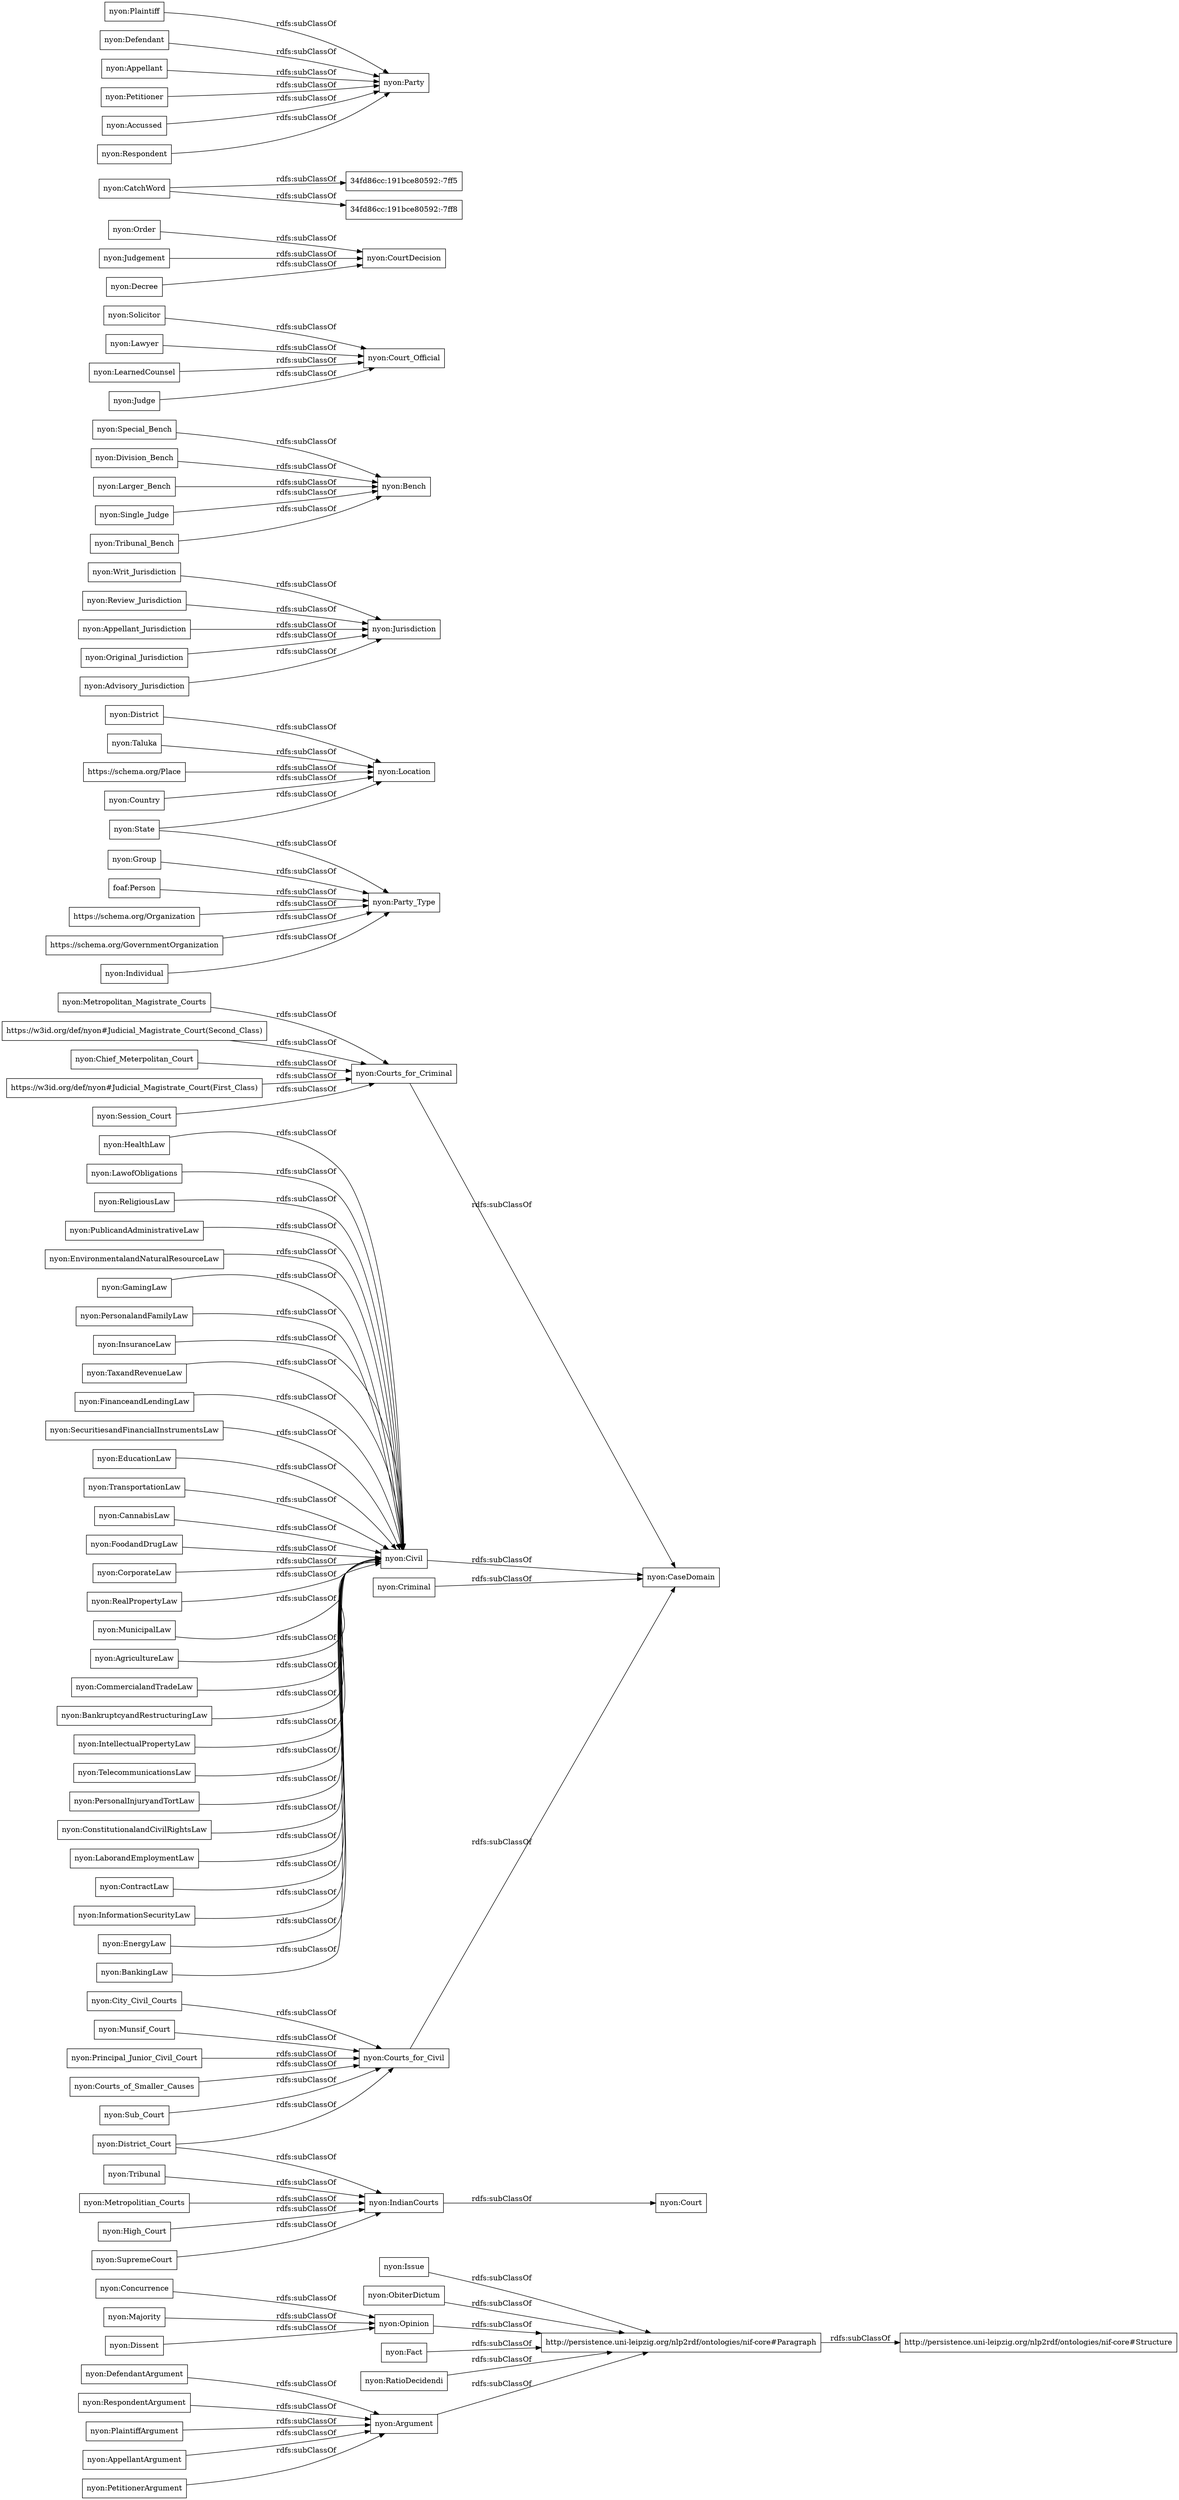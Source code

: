 digraph ar2dtool_diagram { 
rankdir=LR;
size="1000"
node [shape = rectangle, color="black"]; "nyon:Issue" "nyon:EducationLaw" "nyon:Group" "nyon:Writ_Jurisdiction" "nyon:Taluka" "nyon:TransportationLaw" "nyon:Civil" "nyon:Special_Bench" "nyon:Review_Jurisdiction" "nyon:Sub_Court" "nyon:Solicitor" "nyon:ObiterDictum" "nyon:CannabisLaw" "nyon:Order" "nyon:Lawyer" "nyon:Jurisdiction" "nyon:FoodandDrugLaw" "nyon:Appellant_Jurisdiction" "nyon:CorporateLaw" "https://schema.org/Place" "nyon:RealPropertyLaw" "nyon:Opinion" "nyon:MunicipalLaw" "nyon:Judgement" "nyon:CatchWord" "nyon:Plaintiff" "nyon:AgricultureLaw" "nyon:Court_Official" "nyon:CommercialandTradeLaw" "nyon:DefendantArgument" "nyon:Country" "nyon:Division_Bench" "foaf:Person" "http://persistence.uni-leipzig.org/nlp2rdf/ontologies/nif-core#Paragraph" "nyon:Party_Type" "nyon:IndianCourts" "nyon:Concurrence" "nyon:Fact" "nyon:SupremeCourt" "nyon:District_Court" "http://persistence.uni-leipzig.org/nlp2rdf/ontologies/nif-core#Structure" "nyon:RespondentArgument" "nyon:State" "nyon:Party" "nyon:Larger_Bench" "nyon:District" "nyon:BankruptcyandRestructuringLaw" "nyon:Majority" "nyon:City_Civil_Courts" "nyon:Single_Judge" "nyon:IntellectualPropertyLaw" "nyon:TelecommunicationsLaw" "https://w3id.org/def/nyon#Judicial_Magistrate_Court(Second_Class)" "nyon:PersonalInjuryandTortLaw" "nyon:Munsif_Court" "nyon:LearnedCounsel" "nyon:Principal_Junior_Civil_Court" "nyon:ConstitutionalandCivilRightsLaw" "nyon:CaseDomain" "nyon:LaborandEmploymentLaw" "nyon:Original_Jurisdiction" "nyon:Chief_Meterpolitan_Court" "nyon:ContractLaw" "https://w3id.org/def/nyon#Judicial_Magistrate_Court(First_Class)" "nyon:RatioDecidendi" "nyon:Defendant" "nyon:Criminal" "34fd86cc:191bce80592:-7ff5" "nyon:Tribunal" "nyon:Metropolitian_Courts" "nyon:InformationSecurityLaw" "nyon:Session_Court" "nyon:EnergyLaw" "nyon:Individual" "https://schema.org/Organization" "nyon:Appellant" "nyon:Advisory_Jurisdiction" "nyon:Court" "nyon:Bench" "34fd86cc:191bce80592:-7ff8" "nyon:Metropolitan_Magistrate_Courts" "nyon:BankingLaw" "nyon:High_Court" "nyon:Judge" "nyon:Petitioner" "nyon:Tribunal_Bench" "nyon:HealthLaw" "nyon:Dissent" "nyon:LawofObligations" "nyon:Argument" "nyon:ReligiousLaw" "nyon:PublicandAdministrativeLaw" "nyon:PlaintiffArgument" "nyon:EnvironmentalandNaturalResourceLaw" "nyon:Accussed" "nyon:AppellantArgument" "nyon:Location" "nyon:Courts_for_Civil" "nyon:Courts_of_Smaller_Causes" "nyon:GamingLaw" "nyon:PetitionerArgument" "nyon:PersonalandFamilyLaw" "https://schema.org/GovernmentOrganization" "nyon:Decree" "nyon:Courts_for_Criminal" "nyon:CourtDecision" "nyon:Respondent" "nyon:InsuranceLaw" "nyon:TaxandRevenueLaw" "nyon:FinanceandLendingLaw" "nyon:SecuritiesandFinancialInstrumentsLaw" ; /*classes style*/
	"nyon:Decree" -> "nyon:CourtDecision" [ label = "rdfs:subClassOf" ];
	"nyon:InsuranceLaw" -> "nyon:Civil" [ label = "rdfs:subClassOf" ];
	"nyon:Individual" -> "nyon:Party_Type" [ label = "rdfs:subClassOf" ];
	"https://schema.org/Place" -> "nyon:Location" [ label = "rdfs:subClassOf" ];
	"nyon:City_Civil_Courts" -> "nyon:Courts_for_Civil" [ label = "rdfs:subClassOf" ];
	"nyon:RatioDecidendi" -> "http://persistence.uni-leipzig.org/nlp2rdf/ontologies/nif-core#Paragraph" [ label = "rdfs:subClassOf" ];
	"nyon:Country" -> "nyon:Location" [ label = "rdfs:subClassOf" ];
	"nyon:Issue" -> "http://persistence.uni-leipzig.org/nlp2rdf/ontologies/nif-core#Paragraph" [ label = "rdfs:subClassOf" ];
	"nyon:Appellant" -> "nyon:Party" [ label = "rdfs:subClassOf" ];
	"nyon:TaxandRevenueLaw" -> "nyon:Civil" [ label = "rdfs:subClassOf" ];
	"nyon:PublicandAdministrativeLaw" -> "nyon:Civil" [ label = "rdfs:subClassOf" ];
	"nyon:AppellantArgument" -> "nyon:Argument" [ label = "rdfs:subClassOf" ];
	"nyon:State" -> "nyon:Party_Type" [ label = "rdfs:subClassOf" ];
	"nyon:State" -> "nyon:Location" [ label = "rdfs:subClassOf" ];
	"nyon:ReligiousLaw" -> "nyon:Civil" [ label = "rdfs:subClassOf" ];
	"nyon:ConstitutionalandCivilRightsLaw" -> "nyon:Civil" [ label = "rdfs:subClassOf" ];
	"nyon:Opinion" -> "http://persistence.uni-leipzig.org/nlp2rdf/ontologies/nif-core#Paragraph" [ label = "rdfs:subClassOf" ];
	"nyon:Petitioner" -> "nyon:Party" [ label = "rdfs:subClassOf" ];
	"https://schema.org/GovernmentOrganization" -> "nyon:Party_Type" [ label = "rdfs:subClassOf" ];
	"nyon:MunicipalLaw" -> "nyon:Civil" [ label = "rdfs:subClassOf" ];
	"nyon:Tribunal_Bench" -> "nyon:Bench" [ label = "rdfs:subClassOf" ];
	"nyon:LawofObligations" -> "nyon:Civil" [ label = "rdfs:subClassOf" ];
	"nyon:FoodandDrugLaw" -> "nyon:Civil" [ label = "rdfs:subClassOf" ];
	"nyon:InformationSecurityLaw" -> "nyon:Civil" [ label = "rdfs:subClassOf" ];
	"nyon:Sub_Court" -> "nyon:Courts_for_Civil" [ label = "rdfs:subClassOf" ];
	"nyon:EnvironmentalandNaturalResourceLaw" -> "nyon:Civil" [ label = "rdfs:subClassOf" ];
	"https://schema.org/Organization" -> "nyon:Party_Type" [ label = "rdfs:subClassOf" ];
	"nyon:TelecommunicationsLaw" -> "nyon:Civil" [ label = "rdfs:subClassOf" ];
	"nyon:RespondentArgument" -> "nyon:Argument" [ label = "rdfs:subClassOf" ];
	"nyon:PersonalInjuryandTortLaw" -> "nyon:Civil" [ label = "rdfs:subClassOf" ];
	"nyon:Civil" -> "nyon:CaseDomain" [ label = "rdfs:subClassOf" ];
	"https://w3id.org/def/nyon#Judicial_Magistrate_Court(Second_Class)" -> "nyon:Courts_for_Criminal" [ label = "rdfs:subClassOf" ];
	"nyon:Lawyer" -> "nyon:Court_Official" [ label = "rdfs:subClassOf" ];
	"nyon:Respondent" -> "nyon:Party" [ label = "rdfs:subClassOf" ];
	"nyon:BankingLaw" -> "nyon:Civil" [ label = "rdfs:subClassOf" ];
	"nyon:CatchWord" -> "34fd86cc:191bce80592:-7ff5" [ label = "rdfs:subClassOf" ];
	"nyon:CatchWord" -> "34fd86cc:191bce80592:-7ff8" [ label = "rdfs:subClassOf" ];
	"nyon:ObiterDictum" -> "http://persistence.uni-leipzig.org/nlp2rdf/ontologies/nif-core#Paragraph" [ label = "rdfs:subClassOf" ];
	"nyon:Review_Jurisdiction" -> "nyon:Jurisdiction" [ label = "rdfs:subClassOf" ];
	"nyon:Taluka" -> "nyon:Location" [ label = "rdfs:subClassOf" ];
	"nyon:Concurrence" -> "nyon:Opinion" [ label = "rdfs:subClassOf" ];
	"nyon:Defendant" -> "nyon:Party" [ label = "rdfs:subClassOf" ];
	"nyon:BankruptcyandRestructuringLaw" -> "nyon:Civil" [ label = "rdfs:subClassOf" ];
	"nyon:HealthLaw" -> "nyon:Civil" [ label = "rdfs:subClassOf" ];
	"http://persistence.uni-leipzig.org/nlp2rdf/ontologies/nif-core#Paragraph" -> "http://persistence.uni-leipzig.org/nlp2rdf/ontologies/nif-core#Structure" [ label = "rdfs:subClassOf" ];
	"nyon:Chief_Meterpolitan_Court" -> "nyon:Courts_for_Criminal" [ label = "rdfs:subClassOf" ];
	"nyon:PlaintiffArgument" -> "nyon:Argument" [ label = "rdfs:subClassOf" ];
	"nyon:Original_Jurisdiction" -> "nyon:Jurisdiction" [ label = "rdfs:subClassOf" ];
	"nyon:FinanceandLendingLaw" -> "nyon:Civil" [ label = "rdfs:subClassOf" ];
	"nyon:Judgement" -> "nyon:CourtDecision" [ label = "rdfs:subClassOf" ];
	"nyon:Group" -> "nyon:Party_Type" [ label = "rdfs:subClassOf" ];
	"nyon:LaborandEmploymentLaw" -> "nyon:Civil" [ label = "rdfs:subClassOf" ];
	"nyon:CorporateLaw" -> "nyon:Civil" [ label = "rdfs:subClassOf" ];
	"nyon:Plaintiff" -> "nyon:Party" [ label = "rdfs:subClassOf" ];
	"nyon:CannabisLaw" -> "nyon:Civil" [ label = "rdfs:subClassOf" ];
	"nyon:PetitionerArgument" -> "nyon:Argument" [ label = "rdfs:subClassOf" ];
	"nyon:High_Court" -> "nyon:IndianCourts" [ label = "rdfs:subClassOf" ];
	"https://w3id.org/def/nyon#Judicial_Magistrate_Court(First_Class)" -> "nyon:Courts_for_Criminal" [ label = "rdfs:subClassOf" ];
	"nyon:Writ_Jurisdiction" -> "nyon:Jurisdiction" [ label = "rdfs:subClassOf" ];
	"nyon:District_Court" -> "nyon:IndianCourts" [ label = "rdfs:subClassOf" ];
	"nyon:District_Court" -> "nyon:Courts_for_Civil" [ label = "rdfs:subClassOf" ];
	"nyon:District" -> "nyon:Location" [ label = "rdfs:subClassOf" ];
	"nyon:Solicitor" -> "nyon:Court_Official" [ label = "rdfs:subClassOf" ];
	"nyon:PersonalandFamilyLaw" -> "nyon:Civil" [ label = "rdfs:subClassOf" ];
	"nyon:Larger_Bench" -> "nyon:Bench" [ label = "rdfs:subClassOf" ];
	"nyon:SupremeCourt" -> "nyon:IndianCourts" [ label = "rdfs:subClassOf" ];
	"nyon:Order" -> "nyon:CourtDecision" [ label = "rdfs:subClassOf" ];
	"nyon:Special_Bench" -> "nyon:Bench" [ label = "rdfs:subClassOf" ];
	"nyon:Single_Judge" -> "nyon:Bench" [ label = "rdfs:subClassOf" ];
	"nyon:Courts_for_Civil" -> "nyon:CaseDomain" [ label = "rdfs:subClassOf" ];
	"nyon:ContractLaw" -> "nyon:Civil" [ label = "rdfs:subClassOf" ];
	"nyon:Appellant_Jurisdiction" -> "nyon:Jurisdiction" [ label = "rdfs:subClassOf" ];
	"nyon:IndianCourts" -> "nyon:Court" [ label = "rdfs:subClassOf" ];
	"nyon:LearnedCounsel" -> "nyon:Court_Official" [ label = "rdfs:subClassOf" ];
	"nyon:Majority" -> "nyon:Opinion" [ label = "rdfs:subClassOf" ];
	"nyon:DefendantArgument" -> "nyon:Argument" [ label = "rdfs:subClassOf" ];
	"nyon:Criminal" -> "nyon:CaseDomain" [ label = "rdfs:subClassOf" ];
	"nyon:Munsif_Court" -> "nyon:Courts_for_Civil" [ label = "rdfs:subClassOf" ];
	"nyon:Tribunal" -> "nyon:IndianCourts" [ label = "rdfs:subClassOf" ];
	"nyon:Principal_Junior_Civil_Court" -> "nyon:Courts_for_Civil" [ label = "rdfs:subClassOf" ];
	"foaf:Person" -> "nyon:Party_Type" [ label = "rdfs:subClassOf" ];
	"nyon:Judge" -> "nyon:Court_Official" [ label = "rdfs:subClassOf" ];
	"nyon:RealPropertyLaw" -> "nyon:Civil" [ label = "rdfs:subClassOf" ];
	"nyon:Courts_for_Criminal" -> "nyon:CaseDomain" [ label = "rdfs:subClassOf" ];
	"nyon:CommercialandTradeLaw" -> "nyon:Civil" [ label = "rdfs:subClassOf" ];
	"nyon:Courts_of_Smaller_Causes" -> "nyon:Courts_for_Civil" [ label = "rdfs:subClassOf" ];
	"nyon:SecuritiesandFinancialInstrumentsLaw" -> "nyon:Civil" [ label = "rdfs:subClassOf" ];
	"nyon:Metropolitan_Magistrate_Courts" -> "nyon:Courts_for_Criminal" [ label = "rdfs:subClassOf" ];
	"nyon:Accussed" -> "nyon:Party" [ label = "rdfs:subClassOf" ];
	"nyon:GamingLaw" -> "nyon:Civil" [ label = "rdfs:subClassOf" ];
	"nyon:Argument" -> "http://persistence.uni-leipzig.org/nlp2rdf/ontologies/nif-core#Paragraph" [ label = "rdfs:subClassOf" ];
	"nyon:IntellectualPropertyLaw" -> "nyon:Civil" [ label = "rdfs:subClassOf" ];
	"nyon:AgricultureLaw" -> "nyon:Civil" [ label = "rdfs:subClassOf" ];
	"nyon:EducationLaw" -> "nyon:Civil" [ label = "rdfs:subClassOf" ];
	"nyon:Advisory_Jurisdiction" -> "nyon:Jurisdiction" [ label = "rdfs:subClassOf" ];
	"nyon:Fact" -> "http://persistence.uni-leipzig.org/nlp2rdf/ontologies/nif-core#Paragraph" [ label = "rdfs:subClassOf" ];
	"nyon:Metropolitian_Courts" -> "nyon:IndianCourts" [ label = "rdfs:subClassOf" ];
	"nyon:EnergyLaw" -> "nyon:Civil" [ label = "rdfs:subClassOf" ];
	"nyon:Dissent" -> "nyon:Opinion" [ label = "rdfs:subClassOf" ];
	"nyon:Division_Bench" -> "nyon:Bench" [ label = "rdfs:subClassOf" ];
	"nyon:TransportationLaw" -> "nyon:Civil" [ label = "rdfs:subClassOf" ];
	"nyon:Session_Court" -> "nyon:Courts_for_Criminal" [ label = "rdfs:subClassOf" ];

}
